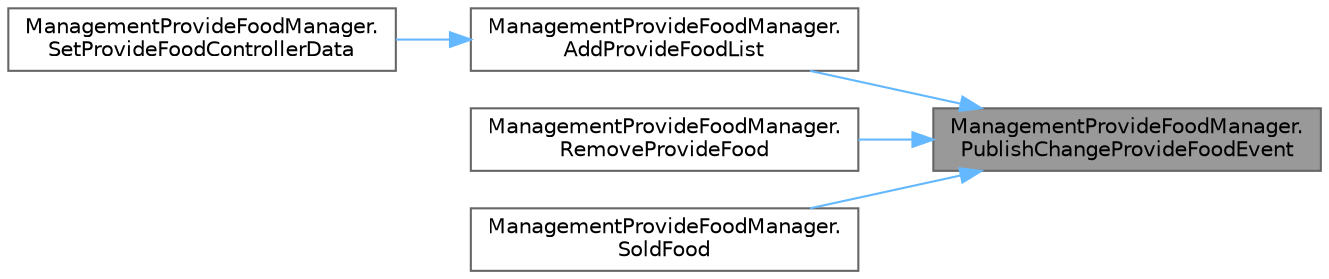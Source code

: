 digraph "ManagementProvideFoodManager.PublishChangeProvideFoodEvent"
{
 // LATEX_PDF_SIZE
  bgcolor="transparent";
  edge [fontname=Helvetica,fontsize=10,labelfontname=Helvetica,labelfontsize=10];
  node [fontname=Helvetica,fontsize=10,shape=box,height=0.2,width=0.4];
  rankdir="RL";
  Node1 [id="Node000001",label="ManagementProvideFoodManager.\lPublishChangeProvideFoodEvent",height=0.2,width=0.4,color="gray40", fillcolor="grey60", style="filled", fontcolor="black",tooltip=" "];
  Node1 -> Node2 [id="edge1_Node000001_Node000002",dir="back",color="steelblue1",style="solid",tooltip=" "];
  Node2 [id="Node000002",label="ManagementProvideFoodManager.\lAddProvideFoodList",height=0.2,width=0.4,color="grey40", fillcolor="white", style="filled",URL="$class_management_provide_food_manager.html#aa13dcf22f052309916406ae958f9ac37",tooltip="提供料理を追加する"];
  Node2 -> Node3 [id="edge2_Node000002_Node000003",dir="back",color="steelblue1",style="solid",tooltip=" "];
  Node3 [id="Node000003",label="ManagementProvideFoodManager.\lSetProvideFoodControllerData",height=0.2,width=0.4,color="grey40", fillcolor="white", style="filled",URL="$class_management_provide_food_manager.html#a1059f2b5be03c0fd78593c8917cbfbe1",tooltip="コントローラーを基に提供料理をセットする"];
  Node1 -> Node4 [id="edge3_Node000001_Node000004",dir="back",color="steelblue1",style="solid",tooltip=" "];
  Node4 [id="Node000004",label="ManagementProvideFoodManager.\lRemoveProvideFood",height=0.2,width=0.4,color="grey40", fillcolor="white", style="filled",URL="$class_management_provide_food_manager.html#ad3435eb3155d8eda67d4bf017a65de04",tooltip="必要素材を取り除く"];
  Node1 -> Node5 [id="edge4_Node000001_Node000005",dir="back",color="steelblue1",style="solid",tooltip=" "];
  Node5 [id="Node000005",label="ManagementProvideFoodManager.\lSoldFood",height=0.2,width=0.4,color="grey40", fillcolor="white", style="filled",URL="$class_management_provide_food_manager.html#a3b9b70c3124c85ba51e699efe04730e1",tooltip="提供料理の売り上げ数を加算"];
}
